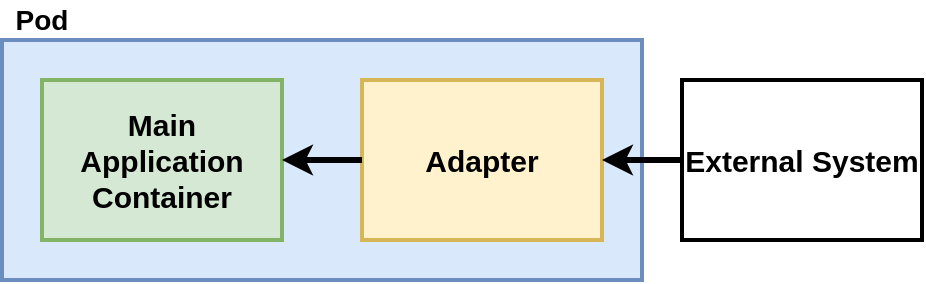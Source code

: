 <mxfile version="10.9.8" type="device"><diagram id="UIh6gYtZo2X_k3X2zMhv" name="Page-1"><mxGraphModel dx="1654" dy="894" grid="1" gridSize="10" guides="1" tooltips="1" connect="1" arrows="1" fold="1" page="1" pageScale="1" pageWidth="2000" pageHeight="2000" math="0" shadow="0"><root><mxCell id="0"/><mxCell id="1" parent="0"/><mxCell id="Ag45hOBTHtEu6Cx4eBCi-3" value="" style="rounded=0;whiteSpace=wrap;html=1;strokeWidth=2;fillColor=#dae8fc;strokeColor=#6c8ebf;" parent="1" vertex="1"><mxGeometry x="100" y="60" width="320" height="120" as="geometry"/></mxCell><mxCell id="Ag45hOBTHtEu6Cx4eBCi-1" value="&lt;font size=&quot;1&quot;&gt;&lt;b style=&quot;font-size: 15px&quot;&gt;Main Application Container&lt;/b&gt;&lt;/font&gt;" style="rounded=0;whiteSpace=wrap;html=1;strokeWidth=2;fillColor=#d5e8d4;strokeColor=#82b366;" parent="1" vertex="1"><mxGeometry x="120" y="80" width="120" height="80" as="geometry"/></mxCell><mxCell id="Ag45hOBTHtEu6Cx4eBCi-2" value="&lt;span style=&quot;font-size: 15px&quot;&gt;&lt;b&gt;Adapter&lt;/b&gt;&lt;/span&gt;" style="rounded=0;whiteSpace=wrap;html=1;strokeWidth=2;fillColor=#fff2cc;strokeColor=#d6b656;" parent="1" vertex="1"><mxGeometry x="280" y="80" width="120" height="80" as="geometry"/></mxCell><mxCell id="Ag45hOBTHtEu6Cx4eBCi-4" value="" style="endArrow=none;html=1;strokeWidth=3;exitX=1;exitY=0.5;exitDx=0;exitDy=0;entryX=0;entryY=0.5;entryDx=0;entryDy=0;endFill=0;startArrow=classic;startFill=1;" parent="1" source="Ag45hOBTHtEu6Cx4eBCi-1" target="Ag45hOBTHtEu6Cx4eBCi-2" edge="1"><mxGeometry width="50" height="50" relative="1" as="geometry"><mxPoint x="100" y="250" as="sourcePoint"/><mxPoint x="260" y="260" as="targetPoint"/></mxGeometry></mxCell><mxCell id="Ag45hOBTHtEu6Cx4eBCi-6" value="" style="endArrow=none;html=1;strokeWidth=3;exitX=1;exitY=0.5;exitDx=0;exitDy=0;entryX=0;entryY=0.5;entryDx=0;entryDy=0;startArrow=classic;startFill=1;endFill=0;" parent="1" source="Ag45hOBTHtEu6Cx4eBCi-2" target="Ag45hOBTHtEu6Cx4eBCi-7" edge="1"><mxGeometry width="50" height="50" relative="1" as="geometry"><mxPoint x="510" y="240" as="sourcePoint"/><mxPoint x="430" y="230" as="targetPoint"/></mxGeometry></mxCell><mxCell id="Ag45hOBTHtEu6Cx4eBCi-7" value="&lt;font size=&quot;1&quot;&gt;&lt;b style=&quot;font-size: 15px&quot;&gt;External System&lt;/b&gt;&lt;/font&gt;" style="rounded=0;whiteSpace=wrap;html=1;strokeWidth=2;" parent="1" vertex="1"><mxGeometry x="440" y="80" width="120" height="80" as="geometry"/></mxCell><mxCell id="Ag45hOBTHtEu6Cx4eBCi-8" value="&lt;span style=&quot;font-size: 14px&quot;&gt;&lt;b&gt;Pod&lt;/b&gt;&lt;/span&gt;" style="text;html=1;strokeColor=none;fillColor=none;align=center;verticalAlign=middle;whiteSpace=wrap;rounded=0;" parent="1" vertex="1"><mxGeometry x="100" y="40" width="40" height="20" as="geometry"/></mxCell></root></mxGraphModel></diagram></mxfile>